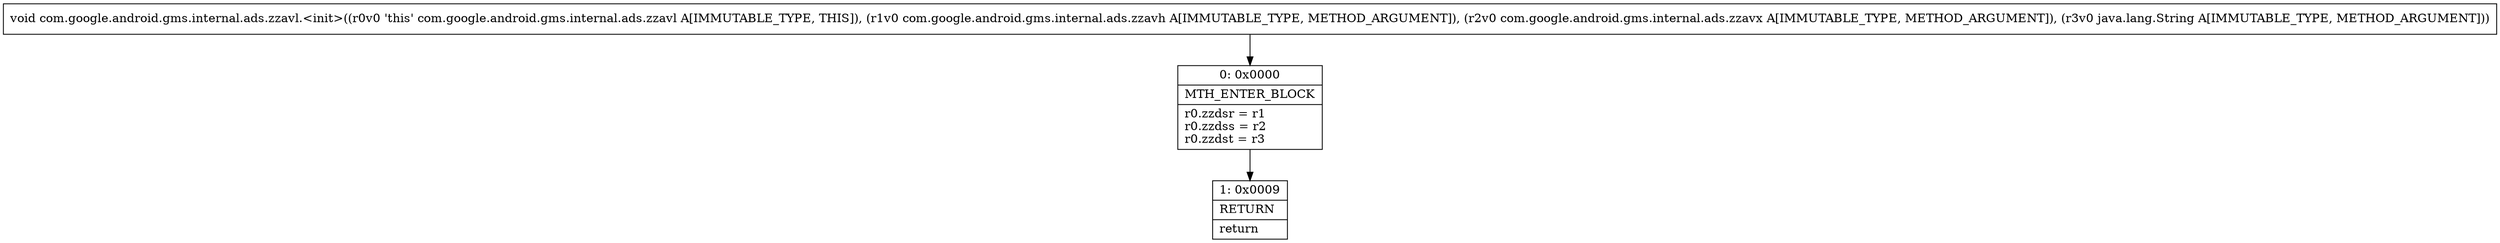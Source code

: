 digraph "CFG forcom.google.android.gms.internal.ads.zzavl.\<init\>(Lcom\/google\/android\/gms\/internal\/ads\/zzavh;Lcom\/google\/android\/gms\/internal\/ads\/zzavx;Ljava\/lang\/String;)V" {
Node_0 [shape=record,label="{0\:\ 0x0000|MTH_ENTER_BLOCK\l|r0.zzdsr = r1\lr0.zzdss = r2\lr0.zzdst = r3\l}"];
Node_1 [shape=record,label="{1\:\ 0x0009|RETURN\l|return\l}"];
MethodNode[shape=record,label="{void com.google.android.gms.internal.ads.zzavl.\<init\>((r0v0 'this' com.google.android.gms.internal.ads.zzavl A[IMMUTABLE_TYPE, THIS]), (r1v0 com.google.android.gms.internal.ads.zzavh A[IMMUTABLE_TYPE, METHOD_ARGUMENT]), (r2v0 com.google.android.gms.internal.ads.zzavx A[IMMUTABLE_TYPE, METHOD_ARGUMENT]), (r3v0 java.lang.String A[IMMUTABLE_TYPE, METHOD_ARGUMENT])) }"];
MethodNode -> Node_0;
Node_0 -> Node_1;
}

